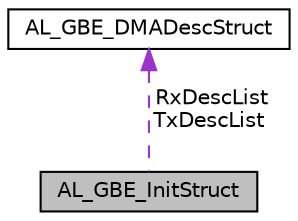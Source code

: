 digraph "AL_GBE_InitStruct"
{
  edge [fontname="Helvetica",fontsize="10",labelfontname="Helvetica",labelfontsize="10"];
  node [fontname="Helvetica",fontsize="10",shape=record];
  Node1 [label="AL_GBE_InitStruct",height=0.2,width=0.4,color="black", fillcolor="grey75", style="filled", fontcolor="black"];
  Node2 -> Node1 [dir="back",color="darkorchid3",fontsize="10",style="dashed",label=" RxDescList\nTxDescList" ,fontname="Helvetica"];
  Node2 [label="AL_GBE_DMADescStruct",height=0.2,width=0.4,color="black", fillcolor="white", style="filled",URL="$structAL__GBE__DMADescStruct.html"];
}
